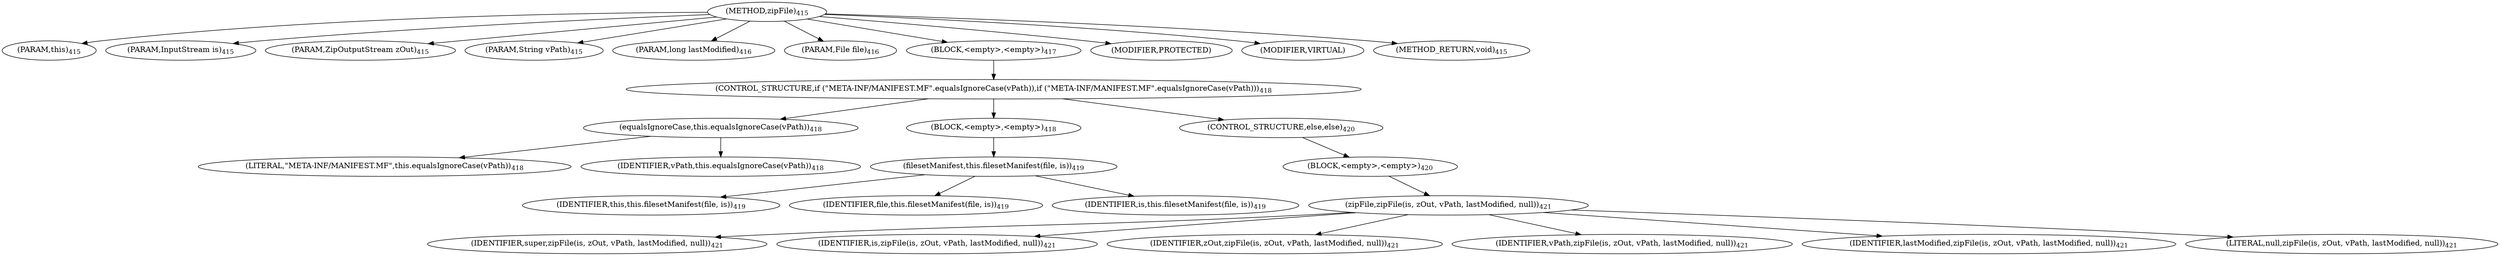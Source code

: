 digraph "zipFile" {  
"748" [label = <(METHOD,zipFile)<SUB>415</SUB>> ]
"51" [label = <(PARAM,this)<SUB>415</SUB>> ]
"749" [label = <(PARAM,InputStream is)<SUB>415</SUB>> ]
"750" [label = <(PARAM,ZipOutputStream zOut)<SUB>415</SUB>> ]
"751" [label = <(PARAM,String vPath)<SUB>415</SUB>> ]
"752" [label = <(PARAM,long lastModified)<SUB>416</SUB>> ]
"753" [label = <(PARAM,File file)<SUB>416</SUB>> ]
"754" [label = <(BLOCK,&lt;empty&gt;,&lt;empty&gt;)<SUB>417</SUB>> ]
"755" [label = <(CONTROL_STRUCTURE,if (&quot;META-INF/MANIFEST.MF&quot;.equalsIgnoreCase(vPath)),if (&quot;META-INF/MANIFEST.MF&quot;.equalsIgnoreCase(vPath)))<SUB>418</SUB>> ]
"756" [label = <(equalsIgnoreCase,this.equalsIgnoreCase(vPath))<SUB>418</SUB>> ]
"757" [label = <(LITERAL,&quot;META-INF/MANIFEST.MF&quot;,this.equalsIgnoreCase(vPath))<SUB>418</SUB>> ]
"758" [label = <(IDENTIFIER,vPath,this.equalsIgnoreCase(vPath))<SUB>418</SUB>> ]
"759" [label = <(BLOCK,&lt;empty&gt;,&lt;empty&gt;)<SUB>418</SUB>> ]
"760" [label = <(filesetManifest,this.filesetManifest(file, is))<SUB>419</SUB>> ]
"50" [label = <(IDENTIFIER,this,this.filesetManifest(file, is))<SUB>419</SUB>> ]
"761" [label = <(IDENTIFIER,file,this.filesetManifest(file, is))<SUB>419</SUB>> ]
"762" [label = <(IDENTIFIER,is,this.filesetManifest(file, is))<SUB>419</SUB>> ]
"763" [label = <(CONTROL_STRUCTURE,else,else)<SUB>420</SUB>> ]
"764" [label = <(BLOCK,&lt;empty&gt;,&lt;empty&gt;)<SUB>420</SUB>> ]
"765" [label = <(zipFile,zipFile(is, zOut, vPath, lastModified, null))<SUB>421</SUB>> ]
"766" [label = <(IDENTIFIER,super,zipFile(is, zOut, vPath, lastModified, null))<SUB>421</SUB>> ]
"767" [label = <(IDENTIFIER,is,zipFile(is, zOut, vPath, lastModified, null))<SUB>421</SUB>> ]
"768" [label = <(IDENTIFIER,zOut,zipFile(is, zOut, vPath, lastModified, null))<SUB>421</SUB>> ]
"769" [label = <(IDENTIFIER,vPath,zipFile(is, zOut, vPath, lastModified, null))<SUB>421</SUB>> ]
"770" [label = <(IDENTIFIER,lastModified,zipFile(is, zOut, vPath, lastModified, null))<SUB>421</SUB>> ]
"771" [label = <(LITERAL,null,zipFile(is, zOut, vPath, lastModified, null))<SUB>421</SUB>> ]
"772" [label = <(MODIFIER,PROTECTED)> ]
"773" [label = <(MODIFIER,VIRTUAL)> ]
"774" [label = <(METHOD_RETURN,void)<SUB>415</SUB>> ]
  "748" -> "51" 
  "748" -> "749" 
  "748" -> "750" 
  "748" -> "751" 
  "748" -> "752" 
  "748" -> "753" 
  "748" -> "754" 
  "748" -> "772" 
  "748" -> "773" 
  "748" -> "774" 
  "754" -> "755" 
  "755" -> "756" 
  "755" -> "759" 
  "755" -> "763" 
  "756" -> "757" 
  "756" -> "758" 
  "759" -> "760" 
  "760" -> "50" 
  "760" -> "761" 
  "760" -> "762" 
  "763" -> "764" 
  "764" -> "765" 
  "765" -> "766" 
  "765" -> "767" 
  "765" -> "768" 
  "765" -> "769" 
  "765" -> "770" 
  "765" -> "771" 
}
